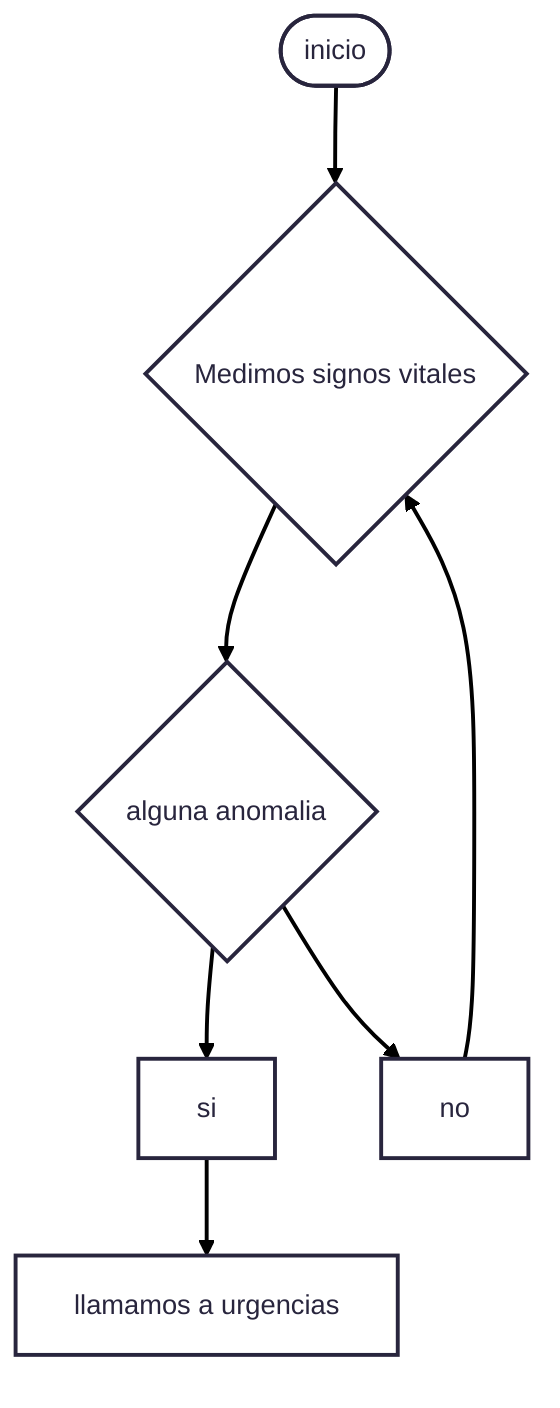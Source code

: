 ---
config:
      theme: redux
---
flowchart TD
    A(["inicio"])
    A --> B{"Medimos signos vitales"}
    B --> C{"alguna anomalia"}
    C --> D["si"]
    D --> F["llamamos a urgencias"]
    C --> E["no"]
    E --> B